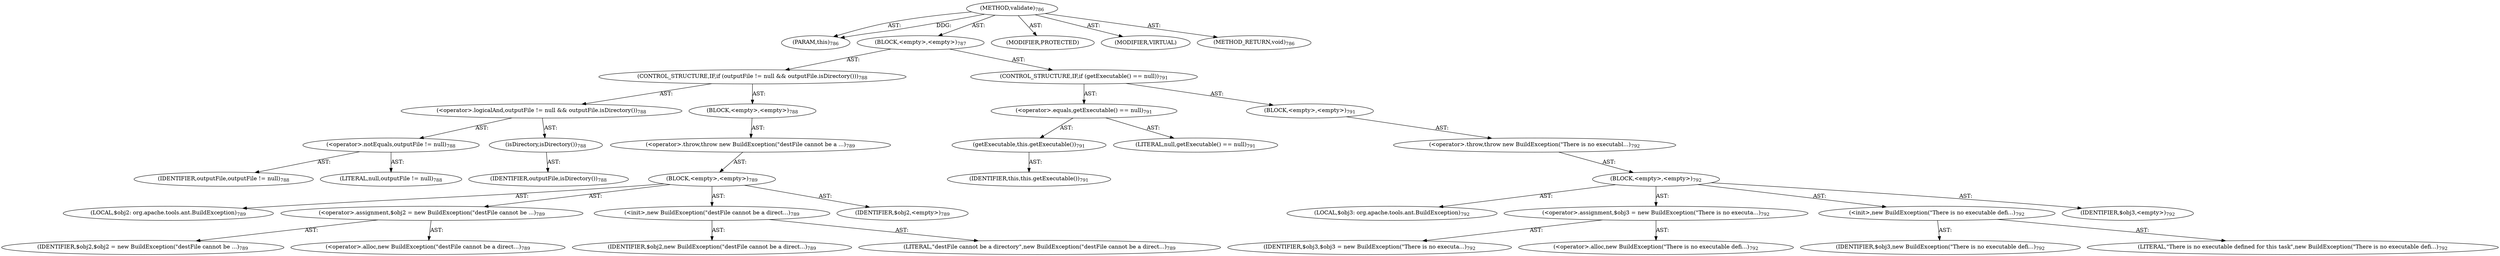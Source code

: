digraph "validate" {  
"111669149744" [label = <(METHOD,validate)<SUB>786</SUB>> ]
"115964117005" [label = <(PARAM,this)<SUB>786</SUB>> ]
"25769803852" [label = <(BLOCK,&lt;empty&gt;,&lt;empty&gt;)<SUB>787</SUB>> ]
"47244640282" [label = <(CONTROL_STRUCTURE,IF,if (outputFile != null &amp;&amp; outputFile.isDirectory()))<SUB>788</SUB>> ]
"30064771287" [label = <(&lt;operator&gt;.logicalAnd,outputFile != null &amp;&amp; outputFile.isDirectory())<SUB>788</SUB>> ]
"30064771288" [label = <(&lt;operator&gt;.notEquals,outputFile != null)<SUB>788</SUB>> ]
"68719476914" [label = <(IDENTIFIER,outputFile,outputFile != null)<SUB>788</SUB>> ]
"90194313283" [label = <(LITERAL,null,outputFile != null)<SUB>788</SUB>> ]
"30064771289" [label = <(isDirectory,isDirectory())<SUB>788</SUB>> ]
"68719476915" [label = <(IDENTIFIER,outputFile,isDirectory())<SUB>788</SUB>> ]
"25769803853" [label = <(BLOCK,&lt;empty&gt;,&lt;empty&gt;)<SUB>788</SUB>> ]
"30064771290" [label = <(&lt;operator&gt;.throw,throw new BuildException(&quot;destFile cannot be a ...)<SUB>789</SUB>> ]
"25769803854" [label = <(BLOCK,&lt;empty&gt;,&lt;empty&gt;)<SUB>789</SUB>> ]
"94489280520" [label = <(LOCAL,$obj2: org.apache.tools.ant.BuildException)<SUB>789</SUB>> ]
"30064771291" [label = <(&lt;operator&gt;.assignment,$obj2 = new BuildException(&quot;destFile cannot be ...)<SUB>789</SUB>> ]
"68719476916" [label = <(IDENTIFIER,$obj2,$obj2 = new BuildException(&quot;destFile cannot be ...)<SUB>789</SUB>> ]
"30064771292" [label = <(&lt;operator&gt;.alloc,new BuildException(&quot;destFile cannot be a direct...)<SUB>789</SUB>> ]
"30064771293" [label = <(&lt;init&gt;,new BuildException(&quot;destFile cannot be a direct...)<SUB>789</SUB>> ]
"68719476917" [label = <(IDENTIFIER,$obj2,new BuildException(&quot;destFile cannot be a direct...)<SUB>789</SUB>> ]
"90194313284" [label = <(LITERAL,&quot;destFile cannot be a directory&quot;,new BuildException(&quot;destFile cannot be a direct...)<SUB>789</SUB>> ]
"68719476918" [label = <(IDENTIFIER,$obj2,&lt;empty&gt;)<SUB>789</SUB>> ]
"47244640283" [label = <(CONTROL_STRUCTURE,IF,if (getExecutable() == null))<SUB>791</SUB>> ]
"30064771294" [label = <(&lt;operator&gt;.equals,getExecutable() == null)<SUB>791</SUB>> ]
"30064771295" [label = <(getExecutable,this.getExecutable())<SUB>791</SUB>> ]
"68719476751" [label = <(IDENTIFIER,this,this.getExecutable())<SUB>791</SUB>> ]
"90194313285" [label = <(LITERAL,null,getExecutable() == null)<SUB>791</SUB>> ]
"25769803855" [label = <(BLOCK,&lt;empty&gt;,&lt;empty&gt;)<SUB>791</SUB>> ]
"30064771296" [label = <(&lt;operator&gt;.throw,throw new BuildException(&quot;There is no executabl...)<SUB>792</SUB>> ]
"25769803856" [label = <(BLOCK,&lt;empty&gt;,&lt;empty&gt;)<SUB>792</SUB>> ]
"94489280521" [label = <(LOCAL,$obj3: org.apache.tools.ant.BuildException)<SUB>792</SUB>> ]
"30064771297" [label = <(&lt;operator&gt;.assignment,$obj3 = new BuildException(&quot;There is no executa...)<SUB>792</SUB>> ]
"68719476919" [label = <(IDENTIFIER,$obj3,$obj3 = new BuildException(&quot;There is no executa...)<SUB>792</SUB>> ]
"30064771298" [label = <(&lt;operator&gt;.alloc,new BuildException(&quot;There is no executable defi...)<SUB>792</SUB>> ]
"30064771299" [label = <(&lt;init&gt;,new BuildException(&quot;There is no executable defi...)<SUB>792</SUB>> ]
"68719476920" [label = <(IDENTIFIER,$obj3,new BuildException(&quot;There is no executable defi...)<SUB>792</SUB>> ]
"90194313286" [label = <(LITERAL,&quot;There is no executable defined for this task&quot;,new BuildException(&quot;There is no executable defi...)<SUB>792</SUB>> ]
"68719476921" [label = <(IDENTIFIER,$obj3,&lt;empty&gt;)<SUB>792</SUB>> ]
"133143986295" [label = <(MODIFIER,PROTECTED)> ]
"133143986296" [label = <(MODIFIER,VIRTUAL)> ]
"128849018928" [label = <(METHOD_RETURN,void)<SUB>786</SUB>> ]
  "111669149744" -> "115964117005"  [ label = "AST: "] 
  "111669149744" -> "25769803852"  [ label = "AST: "] 
  "111669149744" -> "133143986295"  [ label = "AST: "] 
  "111669149744" -> "133143986296"  [ label = "AST: "] 
  "111669149744" -> "128849018928"  [ label = "AST: "] 
  "25769803852" -> "47244640282"  [ label = "AST: "] 
  "25769803852" -> "47244640283"  [ label = "AST: "] 
  "47244640282" -> "30064771287"  [ label = "AST: "] 
  "47244640282" -> "25769803853"  [ label = "AST: "] 
  "30064771287" -> "30064771288"  [ label = "AST: "] 
  "30064771287" -> "30064771289"  [ label = "AST: "] 
  "30064771288" -> "68719476914"  [ label = "AST: "] 
  "30064771288" -> "90194313283"  [ label = "AST: "] 
  "30064771289" -> "68719476915"  [ label = "AST: "] 
  "25769803853" -> "30064771290"  [ label = "AST: "] 
  "30064771290" -> "25769803854"  [ label = "AST: "] 
  "25769803854" -> "94489280520"  [ label = "AST: "] 
  "25769803854" -> "30064771291"  [ label = "AST: "] 
  "25769803854" -> "30064771293"  [ label = "AST: "] 
  "25769803854" -> "68719476918"  [ label = "AST: "] 
  "30064771291" -> "68719476916"  [ label = "AST: "] 
  "30064771291" -> "30064771292"  [ label = "AST: "] 
  "30064771293" -> "68719476917"  [ label = "AST: "] 
  "30064771293" -> "90194313284"  [ label = "AST: "] 
  "47244640283" -> "30064771294"  [ label = "AST: "] 
  "47244640283" -> "25769803855"  [ label = "AST: "] 
  "30064771294" -> "30064771295"  [ label = "AST: "] 
  "30064771294" -> "90194313285"  [ label = "AST: "] 
  "30064771295" -> "68719476751"  [ label = "AST: "] 
  "25769803855" -> "30064771296"  [ label = "AST: "] 
  "30064771296" -> "25769803856"  [ label = "AST: "] 
  "25769803856" -> "94489280521"  [ label = "AST: "] 
  "25769803856" -> "30064771297"  [ label = "AST: "] 
  "25769803856" -> "30064771299"  [ label = "AST: "] 
  "25769803856" -> "68719476921"  [ label = "AST: "] 
  "30064771297" -> "68719476919"  [ label = "AST: "] 
  "30064771297" -> "30064771298"  [ label = "AST: "] 
  "30064771299" -> "68719476920"  [ label = "AST: "] 
  "30064771299" -> "90194313286"  [ label = "AST: "] 
  "111669149744" -> "115964117005"  [ label = "DDG: "] 
}
